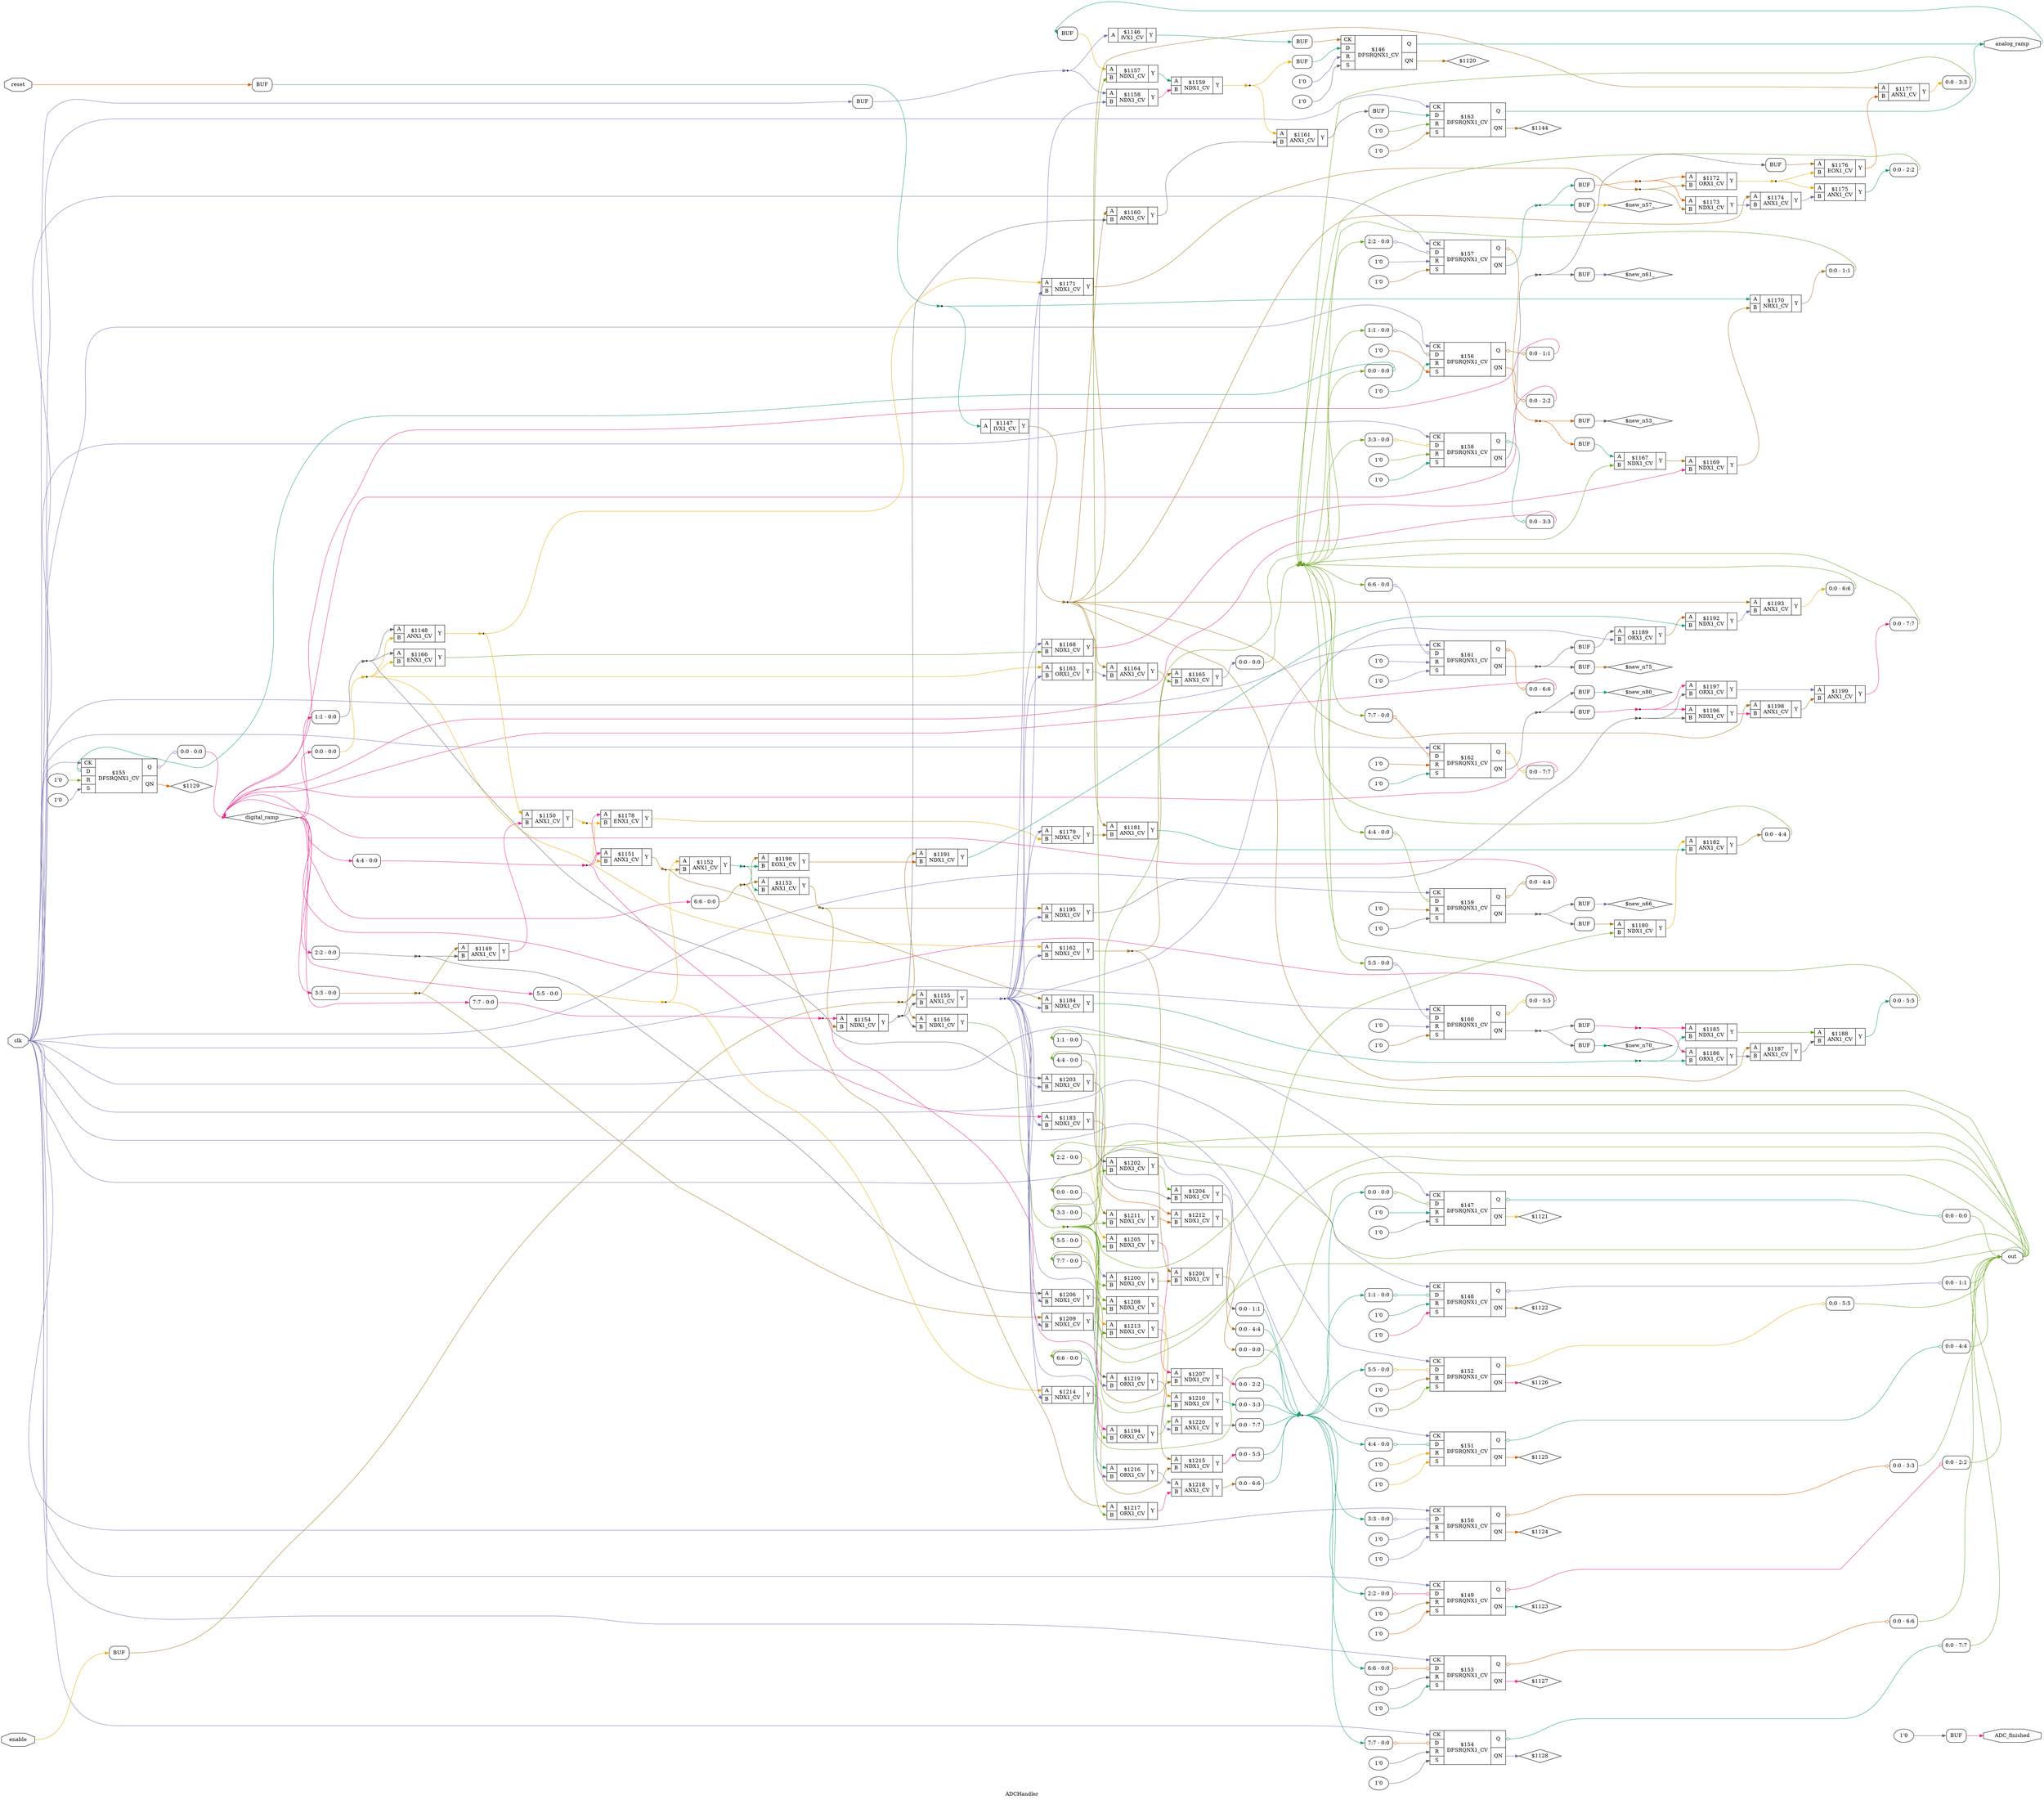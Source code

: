 digraph "ADCHandler" {
label="ADCHandler";
rankdir="LR";
remincross=true;
n169 [ shape=octagon, label="ADC_finished", color="black", fontcolor="black" ];
n170 [ shape=octagon, label="analog_ramp", color="black", fontcolor="black" ];
n171 [ shape=octagon, label="clk", color="black", fontcolor="black" ];
n172 [ shape=diamond, label="digital_ramp", color="black", fontcolor="black" ];
n173 [ shape=octagon, label="enable", color="black", fontcolor="black" ];
n174 [ shape=octagon, label="out", color="black", fontcolor="black" ];
n175 [ shape=octagon, label="reset", color="black", fontcolor="black" ];
{ rank="source"; n171; n173; n175;}
{ rank="sink"; n169; n170; n174;}
c178 [ shape=record, label="{{<p176> A}|$1146\nIVX1_CV|{<p177> Y}}" ];
c179 [ shape=record, label="{{<p176> A}|$1147\nIVX1_CV|{<p177> Y}}" ];
c181 [ shape=record, label="{{<p176> A|<p180> B}|$1148\nANX1_CV|{<p177> Y}}" ];
c182 [ shape=record, label="{{<p176> A|<p180> B}|$1149\nANX1_CV|{<p177> Y}}" ];
c183 [ shape=record, label="{{<p176> A|<p180> B}|$1150\nANX1_CV|{<p177> Y}}" ];
c184 [ shape=record, label="{{<p176> A|<p180> B}|$1151\nANX1_CV|{<p177> Y}}" ];
c185 [ shape=record, label="{{<p176> A|<p180> B}|$1152\nANX1_CV|{<p177> Y}}" ];
c186 [ shape=record, label="{{<p176> A|<p180> B}|$1153\nANX1_CV|{<p177> Y}}" ];
c187 [ shape=record, label="{{<p176> A|<p180> B}|$1154\nNDX1_CV|{<p177> Y}}" ];
c188 [ shape=record, label="{{<p176> A|<p180> B}|$1155\nANX1_CV|{<p177> Y}}" ];
c189 [ shape=record, label="{{<p176> A|<p180> B}|$1156\nNDX1_CV|{<p177> Y}}" ];
c190 [ shape=record, label="{{<p176> A|<p180> B}|$1157\nNDX1_CV|{<p177> Y}}" ];
c191 [ shape=record, label="{{<p176> A|<p180> B}|$1158\nNDX1_CV|{<p177> Y}}" ];
c192 [ shape=record, label="{{<p176> A|<p180> B}|$1159\nNDX1_CV|{<p177> Y}}" ];
c193 [ shape=record, label="{{<p176> A|<p180> B}|$1160\nANX1_CV|{<p177> Y}}" ];
c194 [ shape=record, label="{{<p176> A|<p180> B}|$1161\nANX1_CV|{<p177> Y}}" ];
c195 [ shape=record, label="{{<p176> A|<p180> B}|$1162\nNDX1_CV|{<p177> Y}}" ];
c196 [ shape=record, label="{{<p176> A|<p180> B}|$1163\nORX1_CV|{<p177> Y}}" ];
c197 [ shape=record, label="{{<p176> A|<p180> B}|$1164\nANX1_CV|{<p177> Y}}" ];
c198 [ shape=record, label="{{<p176> A|<p180> B}|$1165\nANX1_CV|{<p177> Y}}" ];
c199 [ shape=record, label="{{<p176> A|<p180> B}|$1166\nENX1_CV|{<p177> Y}}" ];
c200 [ shape=record, label="{{<p176> A|<p180> B}|$1167\nNDX1_CV|{<p177> Y}}" ];
c201 [ shape=record, label="{{<p176> A|<p180> B}|$1168\nNDX1_CV|{<p177> Y}}" ];
c202 [ shape=record, label="{{<p176> A|<p180> B}|$1169\nNDX1_CV|{<p177> Y}}" ];
c203 [ shape=record, label="{{<p176> A|<p180> B}|$1170\nNRX1_CV|{<p177> Y}}" ];
c204 [ shape=record, label="{{<p176> A|<p180> B}|$1171\nNDX1_CV|{<p177> Y}}" ];
c205 [ shape=record, label="{{<p176> A|<p180> B}|$1172\nORX1_CV|{<p177> Y}}" ];
c206 [ shape=record, label="{{<p176> A|<p180> B}|$1173\nNDX1_CV|{<p177> Y}}" ];
c207 [ shape=record, label="{{<p176> A|<p180> B}|$1174\nANX1_CV|{<p177> Y}}" ];
c208 [ shape=record, label="{{<p176> A|<p180> B}|$1175\nANX1_CV|{<p177> Y}}" ];
c209 [ shape=record, label="{{<p176> A|<p180> B}|$1176\nEOX1_CV|{<p177> Y}}" ];
c210 [ shape=record, label="{{<p176> A|<p180> B}|$1177\nANX1_CV|{<p177> Y}}" ];
c211 [ shape=record, label="{{<p176> A|<p180> B}|$1178\nENX1_CV|{<p177> Y}}" ];
c212 [ shape=record, label="{{<p176> A|<p180> B}|$1179\nNDX1_CV|{<p177> Y}}" ];
c213 [ shape=record, label="{{<p176> A|<p180> B}|$1180\nNDX1_CV|{<p177> Y}}" ];
c214 [ shape=record, label="{{<p176> A|<p180> B}|$1181\nANX1_CV|{<p177> Y}}" ];
c215 [ shape=record, label="{{<p176> A|<p180> B}|$1182\nANX1_CV|{<p177> Y}}" ];
c216 [ shape=record, label="{{<p176> A|<p180> B}|$1183\nNDX1_CV|{<p177> Y}}" ];
c217 [ shape=record, label="{{<p176> A|<p180> B}|$1184\nNDX1_CV|{<p177> Y}}" ];
c218 [ shape=record, label="{{<p176> A|<p180> B}|$1185\nNDX1_CV|{<p177> Y}}" ];
c219 [ shape=record, label="{{<p176> A|<p180> B}|$1186\nORX1_CV|{<p177> Y}}" ];
c220 [ shape=record, label="{{<p176> A|<p180> B}|$1187\nANX1_CV|{<p177> Y}}" ];
c221 [ shape=record, label="{{<p176> A|<p180> B}|$1188\nANX1_CV|{<p177> Y}}" ];
c222 [ shape=record, label="{{<p176> A|<p180> B}|$1189\nORX1_CV|{<p177> Y}}" ];
c223 [ shape=record, label="{{<p176> A|<p180> B}|$1190\nEOX1_CV|{<p177> Y}}" ];
c224 [ shape=record, label="{{<p176> A|<p180> B}|$1191\nNDX1_CV|{<p177> Y}}" ];
c225 [ shape=record, label="{{<p176> A|<p180> B}|$1192\nNDX1_CV|{<p177> Y}}" ];
c226 [ shape=record, label="{{<p176> A|<p180> B}|$1193\nANX1_CV|{<p177> Y}}" ];
c227 [ shape=record, label="{{<p176> A|<p180> B}|$1194\nORX1_CV|{<p177> Y}}" ];
c228 [ shape=record, label="{{<p176> A|<p180> B}|$1195\nNDX1_CV|{<p177> Y}}" ];
c229 [ shape=record, label="{{<p176> A|<p180> B}|$1196\nNDX1_CV|{<p177> Y}}" ];
c230 [ shape=record, label="{{<p176> A|<p180> B}|$1197\nORX1_CV|{<p177> Y}}" ];
c231 [ shape=record, label="{{<p176> A|<p180> B}|$1198\nANX1_CV|{<p177> Y}}" ];
c232 [ shape=record, label="{{<p176> A|<p180> B}|$1199\nANX1_CV|{<p177> Y}}" ];
c233 [ shape=record, label="{{<p176> A|<p180> B}|$1200\nNDX1_CV|{<p177> Y}}" ];
c234 [ shape=record, label="{{<p176> A|<p180> B}|$1201\nNDX1_CV|{<p177> Y}}" ];
c235 [ shape=record, label="{{<p176> A|<p180> B}|$1202\nNDX1_CV|{<p177> Y}}" ];
c236 [ shape=record, label="{{<p176> A|<p180> B}|$1203\nNDX1_CV|{<p177> Y}}" ];
c237 [ shape=record, label="{{<p176> A|<p180> B}|$1204\nNDX1_CV|{<p177> Y}}" ];
c238 [ shape=record, label="{{<p176> A|<p180> B}|$1205\nNDX1_CV|{<p177> Y}}" ];
c239 [ shape=record, label="{{<p176> A|<p180> B}|$1206\nNDX1_CV|{<p177> Y}}" ];
c240 [ shape=record, label="{{<p176> A|<p180> B}|$1207\nNDX1_CV|{<p177> Y}}" ];
c241 [ shape=record, label="{{<p176> A|<p180> B}|$1208\nNDX1_CV|{<p177> Y}}" ];
c242 [ shape=record, label="{{<p176> A|<p180> B}|$1209\nNDX1_CV|{<p177> Y}}" ];
c243 [ shape=record, label="{{<p176> A|<p180> B}|$1210\nNDX1_CV|{<p177> Y}}" ];
c244 [ shape=record, label="{{<p176> A|<p180> B}|$1211\nNDX1_CV|{<p177> Y}}" ];
c245 [ shape=record, label="{{<p176> A|<p180> B}|$1212\nNDX1_CV|{<p177> Y}}" ];
c246 [ shape=record, label="{{<p176> A|<p180> B}|$1213\nNDX1_CV|{<p177> Y}}" ];
c247 [ shape=record, label="{{<p176> A|<p180> B}|$1214\nNDX1_CV|{<p177> Y}}" ];
c248 [ shape=record, label="{{<p176> A|<p180> B}|$1215\nNDX1_CV|{<p177> Y}}" ];
c249 [ shape=record, label="{{<p176> A|<p180> B}|$1216\nORX1_CV|{<p177> Y}}" ];
c250 [ shape=record, label="{{<p176> A|<p180> B}|$1217\nORX1_CV|{<p177> Y}}" ];
c251 [ shape=record, label="{{<p176> A|<p180> B}|$1218\nANX1_CV|{<p177> Y}}" ];
c252 [ shape=record, label="{{<p176> A|<p180> B}|$1219\nORX1_CV|{<p177> Y}}" ];
c253 [ shape=record, label="{{<p176> A|<p180> B}|$1220\nANX1_CV|{<p177> Y}}" ];
v0 [ label="1'0" ];
v1 [ label="1'0" ];
c260 [ shape=record, label="{{<p254> CK|<p255> D|<p256> R|<p257> S}|$146\nDFSRQNX1_CV|{<p258> Q|<p259> QN}}" ];
v4 [ label="1'0" ];
v5 [ label="1'0" ];
c261 [ shape=record, label="{{<p254> CK|<p255> D|<p256> R|<p257> S}|$147\nDFSRQNX1_CV|{<p258> Q|<p259> QN}}" ];
x2 [ shape=record, style=rounded, label="<s0> 0:0 - 0:0 " ];
x2:e -> c261:p255:w [arrowhead=odiamond, arrowtail=odiamond, dir=both, colorscheme="dark28", color="5", fontcolor="5", label=""];
x3 [ shape=record, style=rounded, label="<s0> 0:0 - 0:0 " ];
c261:p258:e -> x3:w [arrowhead=odiamond, arrowtail=odiamond, dir=both, colorscheme="dark28", color="1", fontcolor="1", label=""];
v8 [ label="1'0" ];
v9 [ label="1'0" ];
c262 [ shape=record, label="{{<p254> CK|<p255> D|<p256> R|<p257> S}|$148\nDFSRQNX1_CV|{<p258> Q|<p259> QN}}" ];
x6 [ shape=record, style=rounded, label="<s0> 1:1 - 0:0 " ];
x6:e -> c262:p255:w [arrowhead=odiamond, arrowtail=odiamond, dir=both, colorscheme="dark28", color="1", fontcolor="1", label=""];
x7 [ shape=record, style=rounded, label="<s0> 0:0 - 1:1 " ];
c262:p258:e -> x7:w [arrowhead=odiamond, arrowtail=odiamond, dir=both, colorscheme="dark28", color="3", fontcolor="3", label=""];
v12 [ label="1'0" ];
v13 [ label="1'0" ];
c263 [ shape=record, label="{{<p254> CK|<p255> D|<p256> R|<p257> S}|$149\nDFSRQNX1_CV|{<p258> Q|<p259> QN}}" ];
x10 [ shape=record, style=rounded, label="<s0> 2:2 - 0:0 " ];
x10:e -> c263:p255:w [arrowhead=odiamond, arrowtail=odiamond, dir=both, colorscheme="dark28", color="4", fontcolor="4", label=""];
x11 [ shape=record, style=rounded, label="<s0> 0:0 - 2:2 " ];
c263:p258:e -> x11:w [arrowhead=odiamond, arrowtail=odiamond, dir=both, colorscheme="dark28", color="4", fontcolor="4", label=""];
v16 [ label="1'0" ];
v17 [ label="1'0" ];
c264 [ shape=record, label="{{<p254> CK|<p255> D|<p256> R|<p257> S}|$150\nDFSRQNX1_CV|{<p258> Q|<p259> QN}}" ];
x14 [ shape=record, style=rounded, label="<s0> 3:3 - 0:0 " ];
x14:e -> c264:p255:w [arrowhead=odiamond, arrowtail=odiamond, dir=both, colorscheme="dark28", color="3", fontcolor="3", label=""];
x15 [ shape=record, style=rounded, label="<s0> 0:0 - 3:3 " ];
c264:p258:e -> x15:w [arrowhead=odiamond, arrowtail=odiamond, dir=both, colorscheme="dark28", color="2", fontcolor="2", label=""];
v20 [ label="1'0" ];
v21 [ label="1'0" ];
c265 [ shape=record, label="{{<p254> CK|<p255> D|<p256> R|<p257> S}|$151\nDFSRQNX1_CV|{<p258> Q|<p259> QN}}" ];
x18 [ shape=record, style=rounded, label="<s0> 4:4 - 0:0 " ];
x18:e -> c265:p255:w [arrowhead=odiamond, arrowtail=odiamond, dir=both, colorscheme="dark28", color="1", fontcolor="1", label=""];
x19 [ shape=record, style=rounded, label="<s0> 0:0 - 4:4 " ];
c265:p258:e -> x19:w [arrowhead=odiamond, arrowtail=odiamond, dir=both, colorscheme="dark28", color="1", fontcolor="1", label=""];
v24 [ label="1'0" ];
v25 [ label="1'0" ];
c266 [ shape=record, label="{{<p254> CK|<p255> D|<p256> R|<p257> S}|$152\nDFSRQNX1_CV|{<p258> Q|<p259> QN}}" ];
x22 [ shape=record, style=rounded, label="<s0> 5:5 - 0:0 " ];
x22:e -> c266:p255:w [arrowhead=odiamond, arrowtail=odiamond, dir=both, colorscheme="dark28", color="6", fontcolor="6", label=""];
x23 [ shape=record, style=rounded, label="<s0> 0:0 - 5:5 " ];
c266:p258:e -> x23:w [arrowhead=odiamond, arrowtail=odiamond, dir=both, colorscheme="dark28", color="6", fontcolor="6", label=""];
v28 [ label="1'0" ];
v29 [ label="1'0" ];
c267 [ shape=record, label="{{<p254> CK|<p255> D|<p256> R|<p257> S}|$153\nDFSRQNX1_CV|{<p258> Q|<p259> QN}}" ];
x26 [ shape=record, style=rounded, label="<s0> 6:6 - 0:0 " ];
x26:e -> c267:p255:w [arrowhead=odiamond, arrowtail=odiamond, dir=both, colorscheme="dark28", color="2", fontcolor="2", label=""];
x27 [ shape=record, style=rounded, label="<s0> 0:0 - 6:6 " ];
c267:p258:e -> x27:w [arrowhead=odiamond, arrowtail=odiamond, dir=both, colorscheme="dark28", color="2", fontcolor="2", label=""];
v32 [ label="1'0" ];
v33 [ label="1'0" ];
c268 [ shape=record, label="{{<p254> CK|<p255> D|<p256> R|<p257> S}|$154\nDFSRQNX1_CV|{<p258> Q|<p259> QN}}" ];
x30 [ shape=record, style=rounded, label="<s0> 7:7 - 0:0 " ];
x30:e -> c268:p255:w [arrowhead=odiamond, arrowtail=odiamond, dir=both, colorscheme="dark28", color="2", fontcolor="2", label=""];
x31 [ shape=record, style=rounded, label="<s0> 0:0 - 7:7 " ];
c268:p258:e -> x31:w [arrowhead=odiamond, arrowtail=odiamond, dir=both, colorscheme="dark28", color="1", fontcolor="1", label=""];
v36 [ label="1'0" ];
v37 [ label="1'0" ];
c269 [ shape=record, label="{{<p254> CK|<p255> D|<p256> R|<p257> S}|$155\nDFSRQNX1_CV|{<p258> Q|<p259> QN}}" ];
x34 [ shape=record, style=rounded, label="<s0> 0:0 - 0:0 " ];
x34:e -> c269:p255:w [arrowhead=odiamond, arrowtail=odiamond, dir=both, colorscheme="dark28", color="1", fontcolor="1", label=""];
x35 [ shape=record, style=rounded, label="<s0> 0:0 - 0:0 " ];
c269:p258:e -> x35:w [arrowhead=odiamond, arrowtail=odiamond, dir=both, colorscheme="dark28", color="3", fontcolor="3", label=""];
v40 [ label="1'0" ];
v41 [ label="1'0" ];
c270 [ shape=record, label="{{<p254> CK|<p255> D|<p256> R|<p257> S}|$156\nDFSRQNX1_CV|{<p258> Q|<p259> QN}}" ];
x38 [ shape=record, style=rounded, label="<s0> 1:1 - 0:0 " ];
x38:e -> c270:p255:w [arrowhead=odiamond, arrowtail=odiamond, dir=both, colorscheme="dark28", color="8", fontcolor="8", label=""];
x39 [ shape=record, style=rounded, label="<s0> 0:0 - 1:1 " ];
c270:p258:e -> x39:w [arrowhead=odiamond, arrowtail=odiamond, dir=both, colorscheme="dark28", color="7", fontcolor="7", label=""];
v44 [ label="1'0" ];
v45 [ label="1'0" ];
c271 [ shape=record, label="{{<p254> CK|<p255> D|<p256> R|<p257> S}|$157\nDFSRQNX1_CV|{<p258> Q|<p259> QN}}" ];
x42 [ shape=record, style=rounded, label="<s0> 2:2 - 0:0 " ];
x42:e -> c271:p255:w [arrowhead=odiamond, arrowtail=odiamond, dir=both, colorscheme="dark28", color="3", fontcolor="3", label=""];
x43 [ shape=record, style=rounded, label="<s0> 0:0 - 2:2 " ];
c271:p258:e -> x43:w [arrowhead=odiamond, arrowtail=odiamond, dir=both, colorscheme="dark28", color="7", fontcolor="7", label=""];
v48 [ label="1'0" ];
v49 [ label="1'0" ];
c272 [ shape=record, label="{{<p254> CK|<p255> D|<p256> R|<p257> S}|$158\nDFSRQNX1_CV|{<p258> Q|<p259> QN}}" ];
x46 [ shape=record, style=rounded, label="<s0> 3:3 - 0:0 " ];
x46:e -> c272:p255:w [arrowhead=odiamond, arrowtail=odiamond, dir=both, colorscheme="dark28", color="6", fontcolor="6", label=""];
x47 [ shape=record, style=rounded, label="<s0> 0:0 - 3:3 " ];
c272:p258:e -> x47:w [arrowhead=odiamond, arrowtail=odiamond, dir=both, colorscheme="dark28", color="1", fontcolor="1", label=""];
v52 [ label="1'0" ];
v53 [ label="1'0" ];
c273 [ shape=record, label="{{<p254> CK|<p255> D|<p256> R|<p257> S}|$159\nDFSRQNX1_CV|{<p258> Q|<p259> QN}}" ];
x50 [ shape=record, style=rounded, label="<s0> 4:4 - 0:0 " ];
x50:e -> c273:p255:w [arrowhead=odiamond, arrowtail=odiamond, dir=both, colorscheme="dark28", color="5", fontcolor="5", label=""];
x51 [ shape=record, style=rounded, label="<s0> 0:0 - 4:4 " ];
c273:p258:e -> x51:w [arrowhead=odiamond, arrowtail=odiamond, dir=both, colorscheme="dark28", color="7", fontcolor="7", label=""];
v56 [ label="1'0" ];
v57 [ label="1'0" ];
c274 [ shape=record, label="{{<p254> CK|<p255> D|<p256> R|<p257> S}|$160\nDFSRQNX1_CV|{<p258> Q|<p259> QN}}" ];
x54 [ shape=record, style=rounded, label="<s0> 5:5 - 0:0 " ];
x54:e -> c274:p255:w [arrowhead=odiamond, arrowtail=odiamond, dir=both, colorscheme="dark28", color="3", fontcolor="3", label=""];
x55 [ shape=record, style=rounded, label="<s0> 0:0 - 5:5 " ];
c274:p258:e -> x55:w [arrowhead=odiamond, arrowtail=odiamond, dir=both, colorscheme="dark28", color="6", fontcolor="6", label=""];
v60 [ label="1'0" ];
v61 [ label="1'0" ];
c275 [ shape=record, label="{{<p254> CK|<p255> D|<p256> R|<p257> S}|$161\nDFSRQNX1_CV|{<p258> Q|<p259> QN}}" ];
x58 [ shape=record, style=rounded, label="<s0> 6:6 - 0:0 " ];
x58:e -> c275:p255:w [arrowhead=odiamond, arrowtail=odiamond, dir=both, colorscheme="dark28", color="3", fontcolor="3", label=""];
x59 [ shape=record, style=rounded, label="<s0> 0:0 - 6:6 " ];
c275:p258:e -> x59:w [arrowhead=odiamond, arrowtail=odiamond, dir=both, colorscheme="dark28", color="2", fontcolor="2", label=""];
v64 [ label="1'0" ];
v65 [ label="1'0" ];
c276 [ shape=record, label="{{<p254> CK|<p255> D|<p256> R|<p257> S}|$162\nDFSRQNX1_CV|{<p258> Q|<p259> QN}}" ];
x62 [ shape=record, style=rounded, label="<s0> 7:7 - 0:0 " ];
x62:e -> c276:p255:w [arrowhead=odiamond, arrowtail=odiamond, dir=both, colorscheme="dark28", color="2", fontcolor="2", label=""];
x63 [ shape=record, style=rounded, label="<s0> 0:0 - 7:7 " ];
c276:p258:e -> x63:w [arrowhead=odiamond, arrowtail=odiamond, dir=both, colorscheme="dark28", color="6", fontcolor="6", label=""];
v66 [ label="1'0" ];
v67 [ label="1'0" ];
c277 [ shape=record, label="{{<p254> CK|<p255> D|<p256> R|<p257> S}|$163\nDFSRQNX1_CV|{<p258> Q|<p259> QN}}" ];
v68 [ label="1'0" ];
x69 [shape=box, style=rounded, label="BUF"];
x70 [shape=box, style=rounded, label="BUF"];
x71 [shape=box, style=rounded, label="BUF"];
x72 [shape=box, style=rounded, label="BUF"];
x73 [shape=box, style=rounded, label="BUF"];
x74 [shape=box, style=rounded, label="BUF"];
x75 [shape=box, style=rounded, label="BUF"];
x76 [shape=box, style=rounded, label="BUF"];
x77 [ shape=record, style=rounded, label="<s0> 5:5 - 0:0 " ];
x78 [ shape=record, style=rounded, label="<s0> 4:4 - 0:0 " ];
x79 [ shape=record, style=rounded, label="<s0> 3:3 - 0:0 " ];
x80 [ shape=record, style=rounded, label="<s0> 2:2 - 0:0 " ];
x81 [ shape=record, style=rounded, label="<s0> 1:1 - 0:0 " ];
x82 [ shape=record, style=rounded, label="<s0> 0:0 - 0:0 " ];
x83 [shape=box, style=rounded, label="BUF"];
x84 [shape=box, style=rounded, label="BUF"];
x85 [shape=box, style=rounded, label="BUF"];
x86 [shape=box, style=rounded, label="BUF"];
x87 [shape=box, style=rounded, label="BUF"];
x88 [shape=box, style=rounded, label="BUF"];
x89 [ shape=record, style=rounded, label="<s0> 0:0 - 0:0 " ];
x90 [shape=box, style=rounded, label="BUF"];
x91 [ shape=record, style=rounded, label="<s0> 0:0 - 1:1 " ];
x92 [shape=box, style=rounded, label="BUF"];
x93 [ shape=record, style=rounded, label="<s0> 0:0 - 2:2 " ];
x94 [shape=box, style=rounded, label="BUF"];
x95 [ shape=record, style=rounded, label="<s0> 0:0 - 3:3 " ];
x96 [shape=box, style=rounded, label="BUF"];
x97 [ shape=record, style=rounded, label="<s0> 0:0 - 4:4 " ];
x98 [shape=box, style=rounded, label="BUF"];
x99 [ shape=record, style=rounded, label="<s0> 0:0 - 5:5 " ];
x100 [ shape=record, style=rounded, label="<s0> 6:6 - 0:0 " ];
x101 [shape=box, style=rounded, label="BUF"];
x102 [ shape=record, style=rounded, label="<s0> 0:0 - 6:6 " ];
x103 [ shape=record, style=rounded, label="<s0> 7:7 - 0:0 " ];
x104 [shape=box, style=rounded, label="BUF"];
x105 [ shape=record, style=rounded, label="<s0> 0:0 - 7:7 " ];
x106 [ shape=record, style=rounded, label="<s0> 0:0 - 0:0 " ];
x107 [ shape=record, style=rounded, label="<s0> 0:0 - 0:0 " ];
x108 [ shape=record, style=rounded, label="<s0> 1:1 - 0:0 " ];
x109 [ shape=record, style=rounded, label="<s0> 0:0 - 1:1 " ];
x110 [ shape=record, style=rounded, label="<s0> 2:2 - 0:0 " ];
x111 [ shape=record, style=rounded, label="<s0> 0:0 - 2:2 " ];
x112 [ shape=record, style=rounded, label="<s0> 3:3 - 0:0 " ];
x113 [ shape=record, style=rounded, label="<s0> 0:0 - 3:3 " ];
x114 [ shape=record, style=rounded, label="<s0> 4:4 - 0:0 " ];
x115 [ shape=record, style=rounded, label="<s0> 0:0 - 4:4 " ];
x116 [ shape=record, style=rounded, label="<s0> 5:5 - 0:0 " ];
x117 [ shape=record, style=rounded, label="<s0> 0:0 - 5:5 " ];
x118 [ shape=record, style=rounded, label="<s0> 6:6 - 0:0 " ];
x119 [ shape=record, style=rounded, label="<s0> 0:0 - 6:6 " ];
x120 [ shape=record, style=rounded, label="<s0> 7:7 - 0:0 " ];
x121 [ shape=record, style=rounded, label="<s0> 0:0 - 7:7 " ];
x122 [shape=box, style=rounded, label="BUF"];
x88:e:e -> c277:p255:w [colorscheme="dark28", color="1", fontcolor="1", label=""];
n100 [ shape=point ];
c189:p177:e -> n100:w [colorscheme="dark28", color="5", fontcolor="5", label=""];
n100:e -> c190:p180:w [colorscheme="dark28", color="5", fontcolor="5", label=""];
n100:e -> c200:p180:w [colorscheme="dark28", color="5", fontcolor="5", label=""];
n100:e -> c213:p180:w [colorscheme="dark28", color="5", fontcolor="5", label=""];
n100:e -> c227:p180:w [colorscheme="dark28", color="5", fontcolor="5", label=""];
n100:e -> c233:p180:w [colorscheme="dark28", color="5", fontcolor="5", label=""];
n100:e -> c235:p180:w [colorscheme="dark28", color="5", fontcolor="5", label=""];
n100:e -> c238:p180:w [colorscheme="dark28", color="5", fontcolor="5", label=""];
n100:e -> c241:p180:w [colorscheme="dark28", color="5", fontcolor="5", label=""];
n100:e -> c244:p180:w [colorscheme="dark28", color="5", fontcolor="5", label=""];
n100:e -> c246:p180:w [colorscheme="dark28", color="5", fontcolor="5", label=""];
n100:e -> c250:p180:w [colorscheme="dark28", color="5", fontcolor="5", label=""];
c190:p177:e -> c192:p176:w [colorscheme="dark28", color="1", fontcolor="1", label=""];
c191:p177:e -> c192:p180:w [colorscheme="dark28", color="4", fontcolor="4", label=""];
c193:p177:e -> c194:p180:w [colorscheme="dark28", color="8", fontcolor="8", label=""];
n104 [ shape=point ];
c195:p177:e -> n104:w [colorscheme="dark28", color="7", fontcolor="7", label=""];
n104:e -> c198:p176:w [colorscheme="dark28", color="7", fontcolor="7", label=""];
n104:e -> c234:p176:w [colorscheme="dark28", color="7", fontcolor="7", label=""];
c196:p177:e -> c197:p180:w [colorscheme="dark28", color="3", fontcolor="3", label=""];
c197:p177:e -> c198:p180:w [colorscheme="dark28", color="5", fontcolor="5", label=""];
c199:p177:e -> c201:p180:w [colorscheme="dark28", color="5", fontcolor="5", label=""];
c200:p177:e -> c202:p176:w [colorscheme="dark28", color="7", fontcolor="7", label=""];
c201:p177:e -> c202:p180:w [colorscheme="dark28", color="4", fontcolor="4", label=""];
c202:p177:e -> c203:p180:w [colorscheme="dark28", color="7", fontcolor="7", label=""];
n111 [ shape=point ];
c204:p177:e -> n111:w [colorscheme="dark28", color="7", fontcolor="7", label=""];
n111:e -> c205:p180:w [colorscheme="dark28", color="7", fontcolor="7", label=""];
n111:e -> c206:p180:w [colorscheme="dark28", color="7", fontcolor="7", label=""];
n112 [ shape=point ];
c205:p177:e -> n112:w [colorscheme="dark28", color="6", fontcolor="6", label=""];
n112:e -> c208:p176:w [colorscheme="dark28", color="6", fontcolor="6", label=""];
n112:e -> c209:p180:w [colorscheme="dark28", color="6", fontcolor="6", label=""];
c206:p177:e -> c207:p180:w [colorscheme="dark28", color="3", fontcolor="3", label=""];
c207:p177:e -> c208:p180:w [colorscheme="dark28", color="3", fontcolor="3", label=""];
c209:p177:e -> c210:p180:w [colorscheme="dark28", color="2", fontcolor="2", label=""];
c211:p177:e -> c212:p180:w [colorscheme="dark28", color="6", fontcolor="6", label=""];
c212:p177:e -> c214:p180:w [colorscheme="dark28", color="7", fontcolor="7", label=""];
c213:p177:e -> c215:p176:w [colorscheme="dark28", color="6", fontcolor="6", label=""];
c214:p177:e -> c215:p180:w [colorscheme="dark28", color="1", fontcolor="1", label=""];
c216:p177:e -> c245:p176:w [colorscheme="dark28", color="2", fontcolor="2", label=""];
n121 [ shape=point ];
c217:p177:e -> n121:w [colorscheme="dark28", color="1", fontcolor="1", label=""];
n121:e -> c218:p180:w [colorscheme="dark28", color="1", fontcolor="1", label=""];
n121:e -> c219:p180:w [colorscheme="dark28", color="1", fontcolor="1", label=""];
c218:p177:e -> c221:p176:w [colorscheme="dark28", color="5", fontcolor="5", label=""];
c219:p177:e -> c220:p180:w [colorscheme="dark28", color="8", fontcolor="8", label=""];
c220:p177:e -> c221:p180:w [colorscheme="dark28", color="8", fontcolor="8", label=""];
c222:p177:e -> c225:p176:w [colorscheme="dark28", color="7", fontcolor="7", label=""];
c223:p177:e -> c224:p180:w [colorscheme="dark28", color="2", fontcolor="2", label=""];
c224:p177:e -> c225:p180:w [colorscheme="dark28", color="1", fontcolor="1", label=""];
c225:p177:e -> c226:p180:w [colorscheme="dark28", color="3", fontcolor="3", label=""];
c227:p177:e -> c253:p176:w [colorscheme="dark28", color="5", fontcolor="5", label=""];
n130 [ shape=point ];
c228:p177:e -> n130:w [colorscheme="dark28", color="8", fontcolor="8", label=""];
n130:e -> c229:p180:w [colorscheme="dark28", color="8", fontcolor="8", label=""];
n130:e -> c230:p180:w [colorscheme="dark28", color="8", fontcolor="8", label=""];
c229:p177:e -> c231:p180:w [colorscheme="dark28", color="4", fontcolor="4", label=""];
c230:p177:e -> c232:p176:w [colorscheme="dark28", color="3", fontcolor="3", label=""];
c231:p177:e -> c232:p180:w [colorscheme="dark28", color="7", fontcolor="7", label=""];
x106:e -> c233:p176:w [colorscheme="dark28", color="3", fontcolor="3", label=""];
x108:e -> c235:p176:w [colorscheme="dark28", color="8", fontcolor="8", label=""];
x110:e -> c238:p176:w [colorscheme="dark28", color="6", fontcolor="6", label=""];
x112:e -> c241:p176:w [colorscheme="dark28", color="5", fontcolor="5", label=""];
x114:e -> c244:p176:w [colorscheme="dark28", color="7", fontcolor="7", label=""];
x116:e -> c246:p176:w [colorscheme="dark28", color="6", fontcolor="6", label=""];
x118:e -> c249:p176:w [colorscheme="dark28", color="1", fontcolor="1", label=""];
x120:e -> c252:p176:w [colorscheme="dark28", color="8", fontcolor="8", label=""];
n142 [ shape=point ];
x87:e:e -> n142:w [colorscheme="dark28", color="1", fontcolor="1", label=""];
n142:e -> c179:p176:w [colorscheme="dark28", color="1", fontcolor="1", label=""];
n142:e -> c203:p176:w [colorscheme="dark28", color="1", fontcolor="1", label=""];
n143 [ shape=diamond, label="$1120" ];
c260:p259:e -> n143:w [colorscheme="dark28", color="7", fontcolor="7", label=""];
n144 [ shape=diamond, label="$1121" ];
c261:p259:e -> n144:w [colorscheme="dark28", color="6", fontcolor="6", label=""];
n145 [ shape=diamond, label="$1122" ];
c262:p259:e -> n145:w [colorscheme="dark28", color="7", fontcolor="7", label=""];
n146 [ shape=diamond, label="$1123" ];
c263:p259:e -> n146:w [colorscheme="dark28", color="1", fontcolor="1", label=""];
n147 [ shape=diamond, label="$1124" ];
c264:p259:e -> n147:w [colorscheme="dark28", color="2", fontcolor="2", label=""];
n148 [ shape=diamond, label="$1125" ];
c265:p259:e -> n148:w [colorscheme="dark28", color="2", fontcolor="2", label=""];
n149 [ shape=diamond, label="$1126" ];
c266:p259:e -> n149:w [colorscheme="dark28", color="4", fontcolor="4", label=""];
n150 [ shape=diamond, label="$1127" ];
c267:p259:e -> n150:w [colorscheme="dark28", color="4", fontcolor="4", label=""];
n151 [ shape=diamond, label="$1128" ];
c268:p259:e -> n151:w [colorscheme="dark28", color="3", fontcolor="3", label=""];
n152 [ shape=diamond, label="$1129" ];
c269:p259:e -> n152:w [colorscheme="dark28", color="2", fontcolor="2", label=""];
n153 [ shape=point ];
c270:p259:e -> n153:w [colorscheme="dark28", color="2", fontcolor="2", label=""];
n153:e -> x70:w:w [colorscheme="dark28", color="2", fontcolor="2", label=""];
n153:e -> x90:w:w [colorscheme="dark28", color="2", fontcolor="2", label=""];
n154 [ shape=point ];
c271:p259:e -> n154:w [colorscheme="dark28", color="1", fontcolor="1", label=""];
n154:e -> x71:w:w [colorscheme="dark28", color="1", fontcolor="1", label=""];
n154:e -> x92:w:w [colorscheme="dark28", color="1", fontcolor="1", label=""];
n155 [ shape=point ];
c272:p259:e -> n155:w [colorscheme="dark28", color="8", fontcolor="8", label=""];
n155:e -> x72:w:w [colorscheme="dark28", color="8", fontcolor="8", label=""];
n155:e -> x94:w:w [colorscheme="dark28", color="8", fontcolor="8", label=""];
n156 [ shape=point ];
c273:p259:e -> n156:w [colorscheme="dark28", color="8", fontcolor="8", label=""];
n156:e -> x73:w:w [colorscheme="dark28", color="8", fontcolor="8", label=""];
n156:e -> x96:w:w [colorscheme="dark28", color="8", fontcolor="8", label=""];
n157 [ shape=point ];
c274:p259:e -> n157:w [colorscheme="dark28", color="8", fontcolor="8", label=""];
n157:e -> x74:w:w [colorscheme="dark28", color="8", fontcolor="8", label=""];
n157:e -> x98:w:w [colorscheme="dark28", color="8", fontcolor="8", label=""];
n158 [ shape=point ];
c275:p259:e -> n158:w [colorscheme="dark28", color="8", fontcolor="8", label=""];
n158:e -> x101:w:w [colorscheme="dark28", color="8", fontcolor="8", label=""];
n158:e -> x75:w:w [colorscheme="dark28", color="8", fontcolor="8", label=""];
n159 [ shape=point ];
c276:p259:e -> n159:w [colorscheme="dark28", color="8", fontcolor="8", label=""];
n159:e -> x104:w:w [colorscheme="dark28", color="8", fontcolor="8", label=""];
n159:e -> x76:w:w [colorscheme="dark28", color="8", fontcolor="8", label=""];
n16 [ shape=diamond, label="$new_n53_" ];
x70:e:e -> n16:w [colorscheme="dark28", color="8", fontcolor="8", label=""];
n160 [ shape=diamond, label="$1144" ];
c277:p259:e -> n160:w [colorscheme="dark28", color="7", fontcolor="7", label=""];
x122:e:e -> c260:p254:w [colorscheme="dark28", color="7", fontcolor="7", label=""];
x69:e:e -> n169:w [colorscheme="dark28", color="4", fontcolor="4", label=""];
c260:p258:e -> n170:w [colorscheme="dark28", color="1", fontcolor="1", label=""];
c277:p258:e -> n170:w [colorscheme="dark28", color="1", fontcolor="1", label=""];
n170:e -> x85:w:w [colorscheme="dark28", color="1", fontcolor="1", label=""];
n171:e -> c261:p254:w [colorscheme="dark28", color="3", fontcolor="3", label=""];
n171:e -> c262:p254:w [colorscheme="dark28", color="3", fontcolor="3", label=""];
n171:e -> c263:p254:w [colorscheme="dark28", color="3", fontcolor="3", label=""];
n171:e -> c264:p254:w [colorscheme="dark28", color="3", fontcolor="3", label=""];
n171:e -> c265:p254:w [colorscheme="dark28", color="3", fontcolor="3", label=""];
n171:e -> c266:p254:w [colorscheme="dark28", color="3", fontcolor="3", label=""];
n171:e -> c267:p254:w [colorscheme="dark28", color="3", fontcolor="3", label=""];
n171:e -> c268:p254:w [colorscheme="dark28", color="3", fontcolor="3", label=""];
n171:e -> c269:p254:w [colorscheme="dark28", color="3", fontcolor="3", label=""];
n171:e -> c270:p254:w [colorscheme="dark28", color="3", fontcolor="3", label=""];
n171:e -> c271:p254:w [colorscheme="dark28", color="3", fontcolor="3", label=""];
n171:e -> c272:p254:w [colorscheme="dark28", color="3", fontcolor="3", label=""];
n171:e -> c273:p254:w [colorscheme="dark28", color="3", fontcolor="3", label=""];
n171:e -> c274:p254:w [colorscheme="dark28", color="3", fontcolor="3", label=""];
n171:e -> c275:p254:w [colorscheme="dark28", color="3", fontcolor="3", label=""];
n171:e -> c276:p254:w [colorscheme="dark28", color="3", fontcolor="3", label=""];
n171:e -> c277:p254:w [colorscheme="dark28", color="3", fontcolor="3", label=""];
n171:e -> x84:w:w [colorscheme="dark28", color="3", fontcolor="3", label=""];
x35:s0:e -> n172:w [colorscheme="dark28", color="4", fontcolor="4", label=""];
x39:s0:e -> n172:w [colorscheme="dark28", color="4", fontcolor="4", label=""];
x43:s0:e -> n172:w [colorscheme="dark28", color="4", fontcolor="4", label=""];
x47:s0:e -> n172:w [colorscheme="dark28", color="4", fontcolor="4", label=""];
x51:s0:e -> n172:w [colorscheme="dark28", color="4", fontcolor="4", label=""];
x55:s0:e -> n172:w [colorscheme="dark28", color="4", fontcolor="4", label=""];
x59:s0:e -> n172:w [colorscheme="dark28", color="4", fontcolor="4", label=""];
x63:s0:e -> n172:w [colorscheme="dark28", color="4", fontcolor="4", label=""];
n172:e -> x100:s0:w [colorscheme="dark28", color="4", fontcolor="4", label=""];
n172:e -> x103:s0:w [colorscheme="dark28", color="4", fontcolor="4", label=""];
n172:e -> x77:s0:w [colorscheme="dark28", color="4", fontcolor="4", label=""];
n172:e -> x78:s0:w [colorscheme="dark28", color="4", fontcolor="4", label=""];
n172:e -> x79:s0:w [colorscheme="dark28", color="4", fontcolor="4", label=""];
n172:e -> x80:s0:w [colorscheme="dark28", color="4", fontcolor="4", label=""];
n172:e -> x81:s0:w [colorscheme="dark28", color="4", fontcolor="4", label=""];
n172:e -> x82:s0:w [colorscheme="dark28", color="4", fontcolor="4", label=""];
n173:e -> x83:w:w [colorscheme="dark28", color="6", fontcolor="6", label=""];
x11:s0:e -> n174:w [colorscheme="dark28", color="5", fontcolor="5", label=""];
x15:s0:e -> n174:w [colorscheme="dark28", color="5", fontcolor="5", label=""];
x19:s0:e -> n174:w [colorscheme="dark28", color="5", fontcolor="5", label=""];
x23:s0:e -> n174:w [colorscheme="dark28", color="5", fontcolor="5", label=""];
x27:s0:e -> n174:w [colorscheme="dark28", color="5", fontcolor="5", label=""];
x31:s0:e -> n174:w [colorscheme="dark28", color="5", fontcolor="5", label=""];
x3:s0:e -> n174:w [colorscheme="dark28", color="5", fontcolor="5", label=""];
x7:s0:e -> n174:w [colorscheme="dark28", color="5", fontcolor="5", label=""];
n174:e -> x106:s0:w [colorscheme="dark28", color="5", fontcolor="5", label=""];
n174:e -> x108:s0:w [colorscheme="dark28", color="5", fontcolor="5", label=""];
n174:e -> x110:s0:w [colorscheme="dark28", color="5", fontcolor="5", label=""];
n174:e -> x112:s0:w [colorscheme="dark28", color="5", fontcolor="5", label=""];
n174:e -> x114:s0:w [colorscheme="dark28", color="5", fontcolor="5", label=""];
n174:e -> x116:s0:w [colorscheme="dark28", color="5", fontcolor="5", label=""];
n174:e -> x118:s0:w [colorscheme="dark28", color="5", fontcolor="5", label=""];
n174:e -> x120:s0:w [colorscheme="dark28", color="5", fontcolor="5", label=""];
n175:e -> x87:w:w [colorscheme="dark28", color="2", fontcolor="2", label=""];
n19 [ shape=diamond, label="$new_n57_" ];
x71:e:e -> n19:w [colorscheme="dark28", color="6", fontcolor="6", label=""];
n2 [ shape=point ];
x102:s0:e -> n2:w [colorscheme="dark28", color="5", fontcolor="5", label=""];
x105:s0:e -> n2:w [colorscheme="dark28", color="5", fontcolor="5", label=""];
x89:s0:e -> n2:w [colorscheme="dark28", color="5", fontcolor="5", label=""];
x91:s0:e -> n2:w [colorscheme="dark28", color="5", fontcolor="5", label=""];
x93:s0:e -> n2:w [colorscheme="dark28", color="5", fontcolor="5", label=""];
x95:s0:e -> n2:w [colorscheme="dark28", color="5", fontcolor="5", label=""];
x97:s0:e -> n2:w [colorscheme="dark28", color="5", fontcolor="5", label=""];
x99:s0:e -> n2:w [colorscheme="dark28", color="5", fontcolor="5", label=""];
n2:e -> x34:s0:w [colorscheme="dark28", color="5", fontcolor="5", label=""];
n2:e -> x38:s0:w [colorscheme="dark28", color="5", fontcolor="5", label=""];
n2:e -> x42:s0:w [colorscheme="dark28", color="5", fontcolor="5", label=""];
n2:e -> x46:s0:w [colorscheme="dark28", color="5", fontcolor="5", label=""];
n2:e -> x50:s0:w [colorscheme="dark28", color="5", fontcolor="5", label=""];
n2:e -> x54:s0:w [colorscheme="dark28", color="5", fontcolor="5", label=""];
n2:e -> x58:s0:w [colorscheme="dark28", color="5", fontcolor="5", label=""];
n2:e -> x62:s0:w [colorscheme="dark28", color="5", fontcolor="5", label=""];
n22 [ shape=diamond, label="$new_n61_" ];
x72:e:e -> n22:w [colorscheme="dark28", color="3", fontcolor="3", label=""];
n26 [ shape=diamond, label="$new_n66_" ];
x73:e:e -> n26:w [colorscheme="dark28", color="3", fontcolor="3", label=""];
n29 [ shape=diamond, label="$new_n70_" ];
x74:e:e -> n29:w [colorscheme="dark28", color="1", fontcolor="1", label=""];
n3 [ shape=point ];
x107:s0:e -> n3:w [colorscheme="dark28", color="1", fontcolor="1", label=""];
x109:s0:e -> n3:w [colorscheme="dark28", color="1", fontcolor="1", label=""];
x111:s0:e -> n3:w [colorscheme="dark28", color="1", fontcolor="1", label=""];
x113:s0:e -> n3:w [colorscheme="dark28", color="1", fontcolor="1", label=""];
x115:s0:e -> n3:w [colorscheme="dark28", color="1", fontcolor="1", label=""];
x117:s0:e -> n3:w [colorscheme="dark28", color="1", fontcolor="1", label=""];
x119:s0:e -> n3:w [colorscheme="dark28", color="1", fontcolor="1", label=""];
x121:s0:e -> n3:w [colorscheme="dark28", color="1", fontcolor="1", label=""];
n3:e -> x10:s0:w [colorscheme="dark28", color="1", fontcolor="1", label=""];
n3:e -> x14:s0:w [colorscheme="dark28", color="1", fontcolor="1", label=""];
n3:e -> x18:s0:w [colorscheme="dark28", color="1", fontcolor="1", label=""];
n3:e -> x22:s0:w [colorscheme="dark28", color="1", fontcolor="1", label=""];
n3:e -> x26:s0:w [colorscheme="dark28", color="1", fontcolor="1", label=""];
n3:e -> x2:s0:w [colorscheme="dark28", color="1", fontcolor="1", label=""];
n3:e -> x30:s0:w [colorscheme="dark28", color="1", fontcolor="1", label=""];
n3:e -> x6:s0:w [colorscheme="dark28", color="1", fontcolor="1", label=""];
n33 [ shape=diamond, label="$new_n75_" ];
x75:e:e -> n33:w [colorscheme="dark28", color="7", fontcolor="7", label=""];
n37 [ shape=diamond, label="$new_n80_" ];
x76:e:e -> n37:w [colorscheme="dark28", color="1", fontcolor="1", label=""];
x86:e:e -> c260:p255:w [colorscheme="dark28", color="1", fontcolor="1", label=""];
c194:p177:e -> x88:w:w [colorscheme="dark28", color="8", fontcolor="8", label=""];
c198:p177:e -> x89:w [colorscheme="dark28", color="3", fontcolor="3", label=""];
c203:p177:e -> x91:w [colorscheme="dark28", color="7", fontcolor="7", label=""];
c208:p177:e -> x93:w [colorscheme="dark28", color="1", fontcolor="1", label=""];
c210:p177:e -> x95:w [colorscheme="dark28", color="6", fontcolor="6", label=""];
c215:p177:e -> x97:w [colorscheme="dark28", color="7", fontcolor="7", label=""];
c221:p177:e -> x99:w [colorscheme="dark28", color="1", fontcolor="1", label=""];
c226:p177:e -> x102:w [colorscheme="dark28", color="6", fontcolor="6", label=""];
c232:p177:e -> x105:w [colorscheme="dark28", color="4", fontcolor="4", label=""];
c234:p177:e -> x107:w [colorscheme="dark28", color="7", fontcolor="7", label=""];
c237:p177:e -> x109:w [colorscheme="dark28", color="8", fontcolor="8", label=""];
c240:p177:e -> x111:w [colorscheme="dark28", color="4", fontcolor="4", label=""];
c243:p177:e -> x113:w [colorscheme="dark28", color="1", fontcolor="1", label=""];
c245:p177:e -> x115:w [colorscheme="dark28", color="7", fontcolor="7", label=""];
c248:p177:e -> x117:w [colorscheme="dark28", color="4", fontcolor="4", label=""];
c251:p177:e -> x119:w [colorscheme="dark28", color="7", fontcolor="7", label=""];
c253:p177:e -> x121:w [colorscheme="dark28", color="8", fontcolor="8", label=""];
n58 [ shape=point ];
c192:p177:e -> n58:w [colorscheme="dark28", color="6", fontcolor="6", label=""];
n58:e -> c194:p176:w [colorscheme="dark28", color="6", fontcolor="6", label=""];
n58:e -> x86:w:w [colorscheme="dark28", color="6", fontcolor="6", label=""];
x85:e:e -> c190:p176:w [colorscheme="dark28", color="6", fontcolor="6", label=""];
x90:e:e -> c200:p176:w [colorscheme="dark28", color="1", fontcolor="1", label=""];
n61 [ shape=point ];
x92:e:e -> n61:w [colorscheme="dark28", color="2", fontcolor="2", label=""];
n61:e -> c205:p176:w [colorscheme="dark28", color="2", fontcolor="2", label=""];
n61:e -> c206:p176:w [colorscheme="dark28", color="2", fontcolor="2", label=""];
x94:e:e -> c209:p176:w [colorscheme="dark28", color="7", fontcolor="7", label=""];
x96:e:e -> c213:p176:w [colorscheme="dark28", color="7", fontcolor="7", label=""];
n64 [ shape=point ];
x98:e:e -> n64:w [colorscheme="dark28", color="4", fontcolor="4", label=""];
n64:e -> c218:p176:w [colorscheme="dark28", color="4", fontcolor="4", label=""];
n64:e -> c219:p176:w [colorscheme="dark28", color="4", fontcolor="4", label=""];
x101:e:e -> c222:p176:w [colorscheme="dark28", color="8", fontcolor="8", label=""];
n66 [ shape=point ];
x104:e:e -> n66:w [colorscheme="dark28", color="4", fontcolor="4", label=""];
n66:e -> c229:p176:w [colorscheme="dark28", color="4", fontcolor="4", label=""];
n66:e -> c230:p176:w [colorscheme="dark28", color="4", fontcolor="4", label=""];
c178:p177:e -> x122:w:w [colorscheme="dark28", color="1", fontcolor="1", label=""];
n68 [ shape=point ];
x84:e:e -> n68:w [colorscheme="dark28", color="3", fontcolor="3", label=""];
n68:e -> c178:p176:w [colorscheme="dark28", color="3", fontcolor="3", label=""];
n68:e -> c191:p176:w [colorscheme="dark28", color="3", fontcolor="3", label=""];
n69 [ shape=point ];
x82:e -> n69:w [colorscheme="dark28", color="6", fontcolor="6", label=""];
n69:e -> c181:p180:w [colorscheme="dark28", color="6", fontcolor="6", label=""];
n69:e -> c195:p176:w [colorscheme="dark28", color="6", fontcolor="6", label=""];
n69:e -> c196:p176:w [colorscheme="dark28", color="6", fontcolor="6", label=""];
n69:e -> c199:p180:w [colorscheme="dark28", color="6", fontcolor="6", label=""];
n70 [ shape=point ];
x81:e -> n70:w [colorscheme="dark28", color="8", fontcolor="8", label=""];
n70:e -> c181:p176:w [colorscheme="dark28", color="8", fontcolor="8", label=""];
n70:e -> c199:p176:w [colorscheme="dark28", color="8", fontcolor="8", label=""];
n70:e -> c236:p176:w [colorscheme="dark28", color="8", fontcolor="8", label=""];
n71 [ shape=point ];
x80:e -> n71:w [colorscheme="dark28", color="8", fontcolor="8", label=""];
n71:e -> c182:p180:w [colorscheme="dark28", color="8", fontcolor="8", label=""];
n71:e -> c239:p176:w [colorscheme="dark28", color="8", fontcolor="8", label=""];
n72 [ shape=point ];
x79:e -> n72:w [colorscheme="dark28", color="7", fontcolor="7", label=""];
n72:e -> c182:p176:w [colorscheme="dark28", color="7", fontcolor="7", label=""];
n72:e -> c242:p176:w [colorscheme="dark28", color="7", fontcolor="7", label=""];
n73 [ shape=point ];
x78:e -> n73:w [colorscheme="dark28", color="4", fontcolor="4", label=""];
n73:e -> c184:p176:w [colorscheme="dark28", color="4", fontcolor="4", label=""];
n73:e -> c211:p176:w [colorscheme="dark28", color="4", fontcolor="4", label=""];
n73:e -> c216:p176:w [colorscheme="dark28", color="4", fontcolor="4", label=""];
n74 [ shape=point ];
x77:e -> n74:w [colorscheme="dark28", color="6", fontcolor="6", label=""];
n74:e -> c185:p176:w [colorscheme="dark28", color="6", fontcolor="6", label=""];
n74:e -> c247:p176:w [colorscheme="dark28", color="6", fontcolor="6", label=""];
n75 [ shape=point ];
x100:e -> n75:w [colorscheme="dark28", color="7", fontcolor="7", label=""];
n75:e -> c186:p176:w [colorscheme="dark28", color="7", fontcolor="7", label=""];
n75:e -> c223:p176:w [colorscheme="dark28", color="7", fontcolor="7", label=""];
n75:e -> c250:p176:w [colorscheme="dark28", color="7", fontcolor="7", label=""];
n76 [ shape=point ];
x103:e -> n76:w [colorscheme="dark28", color="4", fontcolor="4", label=""];
n76:e -> c187:p176:w [colorscheme="dark28", color="4", fontcolor="4", label=""];
n76:e -> c227:p176:w [colorscheme="dark28", color="4", fontcolor="4", label=""];
n77 [ shape=point ];
x83:e:e -> n77:w [colorscheme="dark28", color="7", fontcolor="7", label=""];
n77:e -> c188:p176:w [colorscheme="dark28", color="7", fontcolor="7", label=""];
n77:e -> c189:p176:w [colorscheme="dark28", color="7", fontcolor="7", label=""];
n77:e -> c224:p176:w [colorscheme="dark28", color="7", fontcolor="7", label=""];
c233:p177:e -> c234:p180:w [colorscheme="dark28", color="7", fontcolor="7", label=""];
c235:p177:e -> c237:p176:w [colorscheme="dark28", color="5", fontcolor="5", label=""];
c236:p177:e -> c237:p180:w [colorscheme="dark28", color="8", fontcolor="8", label=""];
c238:p177:e -> c240:p176:w [colorscheme="dark28", color="4", fontcolor="4", label=""];
c239:p177:e -> c240:p180:w [colorscheme="dark28", color="7", fontcolor="7", label=""];
c241:p177:e -> c243:p176:w [colorscheme="dark28", color="6", fontcolor="6", label=""];
c242:p177:e -> c243:p180:w [colorscheme="dark28", color="5", fontcolor="5", label=""];
c244:p177:e -> c245:p180:w [colorscheme="dark28", color="2", fontcolor="2", label=""];
c246:p177:e -> c248:p176:w [colorscheme="dark28", color="7", fontcolor="7", label=""];
c247:p177:e -> c248:p180:w [colorscheme="dark28", color="7", fontcolor="7", label=""];
c249:p177:e -> c251:p176:w [colorscheme="dark28", color="3", fontcolor="3", label=""];
c250:p177:e -> c251:p180:w [colorscheme="dark28", color="4", fontcolor="4", label=""];
c252:p177:e -> c253:p180:w [colorscheme="dark28", color="3", fontcolor="3", label=""];
n91 [ shape=point ];
c179:p177:e -> n91:w [colorscheme="dark28", color="7", fontcolor="7", label=""];
n91:e -> c193:p176:w [colorscheme="dark28", color="7", fontcolor="7", label=""];
n91:e -> c197:p176:w [colorscheme="dark28", color="7", fontcolor="7", label=""];
n91:e -> c207:p176:w [colorscheme="dark28", color="7", fontcolor="7", label=""];
n91:e -> c210:p176:w [colorscheme="dark28", color="7", fontcolor="7", label=""];
n91:e -> c214:p176:w [colorscheme="dark28", color="7", fontcolor="7", label=""];
n91:e -> c220:p176:w [colorscheme="dark28", color="7", fontcolor="7", label=""];
n91:e -> c226:p176:w [colorscheme="dark28", color="7", fontcolor="7", label=""];
n91:e -> c231:p176:w [colorscheme="dark28", color="7", fontcolor="7", label=""];
n92 [ shape=point ];
c181:p177:e -> n92:w [colorscheme="dark28", color="6", fontcolor="6", label=""];
n92:e -> c183:p176:w [colorscheme="dark28", color="6", fontcolor="6", label=""];
n92:e -> c204:p176:w [colorscheme="dark28", color="6", fontcolor="6", label=""];
c182:p177:e -> c183:p180:w [colorscheme="dark28", color="4", fontcolor="4", label=""];
n94 [ shape=point ];
c183:p177:e -> n94:w [colorscheme="dark28", color="6", fontcolor="6", label=""];
n94:e -> c184:p180:w [colorscheme="dark28", color="6", fontcolor="6", label=""];
n94:e -> c211:p180:w [colorscheme="dark28", color="6", fontcolor="6", label=""];
n95 [ shape=point ];
c184:p177:e -> n95:w [colorscheme="dark28", color="7", fontcolor="7", label=""];
n95:e -> c185:p180:w [colorscheme="dark28", color="7", fontcolor="7", label=""];
n95:e -> c217:p176:w [colorscheme="dark28", color="7", fontcolor="7", label=""];
n96 [ shape=point ];
c185:p177:e -> n96:w [colorscheme="dark28", color="1", fontcolor="1", label=""];
n96:e -> c186:p180:w [colorscheme="dark28", color="1", fontcolor="1", label=""];
n96:e -> c223:p180:w [colorscheme="dark28", color="1", fontcolor="1", label=""];
n97 [ shape=point ];
c186:p177:e -> n97:w [colorscheme="dark28", color="7", fontcolor="7", label=""];
n97:e -> c187:p180:w [colorscheme="dark28", color="7", fontcolor="7", label=""];
n97:e -> c228:p176:w [colorscheme="dark28", color="7", fontcolor="7", label=""];
n98 [ shape=point ];
c187:p177:e -> n98:w [colorscheme="dark28", color="8", fontcolor="8", label=""];
n98:e -> c188:p180:w [colorscheme="dark28", color="8", fontcolor="8", label=""];
n98:e -> c189:p180:w [colorscheme="dark28", color="8", fontcolor="8", label=""];
n98:e -> c193:p180:w [colorscheme="dark28", color="8", fontcolor="8", label=""];
n99 [ shape=point ];
c188:p177:e -> n99:w [colorscheme="dark28", color="3", fontcolor="3", label=""];
n99:e -> c191:p180:w [colorscheme="dark28", color="3", fontcolor="3", label=""];
n99:e -> c195:p180:w [colorscheme="dark28", color="3", fontcolor="3", label=""];
n99:e -> c196:p180:w [colorscheme="dark28", color="3", fontcolor="3", label=""];
n99:e -> c201:p176:w [colorscheme="dark28", color="3", fontcolor="3", label=""];
n99:e -> c204:p180:w [colorscheme="dark28", color="3", fontcolor="3", label=""];
n99:e -> c212:p176:w [colorscheme="dark28", color="3", fontcolor="3", label=""];
n99:e -> c216:p180:w [colorscheme="dark28", color="3", fontcolor="3", label=""];
n99:e -> c217:p180:w [colorscheme="dark28", color="3", fontcolor="3", label=""];
n99:e -> c222:p180:w [colorscheme="dark28", color="3", fontcolor="3", label=""];
n99:e -> c228:p180:w [colorscheme="dark28", color="3", fontcolor="3", label=""];
n99:e -> c236:p180:w [colorscheme="dark28", color="3", fontcolor="3", label=""];
n99:e -> c239:p180:w [colorscheme="dark28", color="3", fontcolor="3", label=""];
n99:e -> c242:p180:w [colorscheme="dark28", color="3", fontcolor="3", label=""];
n99:e -> c247:p180:w [colorscheme="dark28", color="3", fontcolor="3", label=""];
n99:e -> c249:p180:w [colorscheme="dark28", color="3", fontcolor="3", label=""];
n99:e -> c252:p180:w [colorscheme="dark28", color="3", fontcolor="3", label=""];
v0:e -> c260:p256:w [colorscheme="dark28", color="3", fontcolor="3", label=""];
v1:e -> c260:p257:w [colorscheme="dark28", color="8", fontcolor="8", label=""];
v12:e -> c263:p256:w [colorscheme="dark28", color="7", fontcolor="7", label=""];
v13:e -> c263:p257:w [colorscheme="dark28", color="2", fontcolor="2", label=""];
v16:e -> c264:p256:w [colorscheme="dark28", color="3", fontcolor="3", label=""];
v17:e -> c264:p257:w [colorscheme="dark28", color="3", fontcolor="3", label=""];
v20:e -> c265:p256:w [colorscheme="dark28", color="6", fontcolor="6", label=""];
v21:e -> c265:p257:w [colorscheme="dark28", color="6", fontcolor="6", label=""];
v24:e -> c266:p256:w [colorscheme="dark28", color="7", fontcolor="7", label=""];
v25:e -> c266:p257:w [colorscheme="dark28", color="5", fontcolor="5", label=""];
v28:e -> c267:p256:w [colorscheme="dark28", color="8", fontcolor="8", label=""];
v29:e -> c267:p257:w [colorscheme="dark28", color="1", fontcolor="1", label=""];
v32:e -> c268:p256:w [colorscheme="dark28", color="8", fontcolor="8", label=""];
v33:e -> c268:p257:w [colorscheme="dark28", color="8", fontcolor="8", label=""];
v36:e -> c269:p256:w [colorscheme="dark28", color="5", fontcolor="5", label=""];
v37:e -> c269:p257:w [colorscheme="dark28", color="3", fontcolor="3", label=""];
v4:e -> c261:p256:w [colorscheme="dark28", color="1", fontcolor="1", label=""];
v40:e -> c270:p256:w [colorscheme="dark28", color="1", fontcolor="1", label=""];
v41:e -> c270:p257:w [colorscheme="dark28", color="2", fontcolor="2", label=""];
v44:e -> c271:p256:w [colorscheme="dark28", color="3", fontcolor="3", label=""];
v45:e -> c271:p257:w [colorscheme="dark28", color="7", fontcolor="7", label=""];
v48:e -> c272:p256:w [colorscheme="dark28", color="5", fontcolor="5", label=""];
v49:e -> c272:p257:w [colorscheme="dark28", color="1", fontcolor="1", label=""];
v5:e -> c261:p257:w [colorscheme="dark28", color="8", fontcolor="8", label=""];
v52:e -> c273:p256:w [colorscheme="dark28", color="7", fontcolor="7", label=""];
v53:e -> c273:p257:w [colorscheme="dark28", color="8", fontcolor="8", label=""];
v56:e -> c274:p256:w [colorscheme="dark28", color="3", fontcolor="3", label=""];
v57:e -> c274:p257:w [colorscheme="dark28", color="7", fontcolor="7", label=""];
v60:e -> c275:p256:w [colorscheme="dark28", color="3", fontcolor="3", label=""];
v61:e -> c275:p257:w [colorscheme="dark28", color="3", fontcolor="3", label=""];
v64:e -> c276:p256:w [colorscheme="dark28", color="2", fontcolor="2", label=""];
v65:e -> c276:p257:w [colorscheme="dark28", color="1", fontcolor="1", label=""];
v66:e -> c277:p256:w [colorscheme="dark28", color="5", fontcolor="5", label=""];
v67:e -> c277:p257:w [colorscheme="dark28", color="7", fontcolor="7", label=""];
v68:e -> x69:w:w [colorscheme="dark28", color="8", fontcolor="8", label=""];
v8:e -> c262:p256:w [colorscheme="dark28", color="1", fontcolor="1", label=""];
v9:e -> c262:p257:w [colorscheme="dark28", color="4", fontcolor="4", label=""];
}
